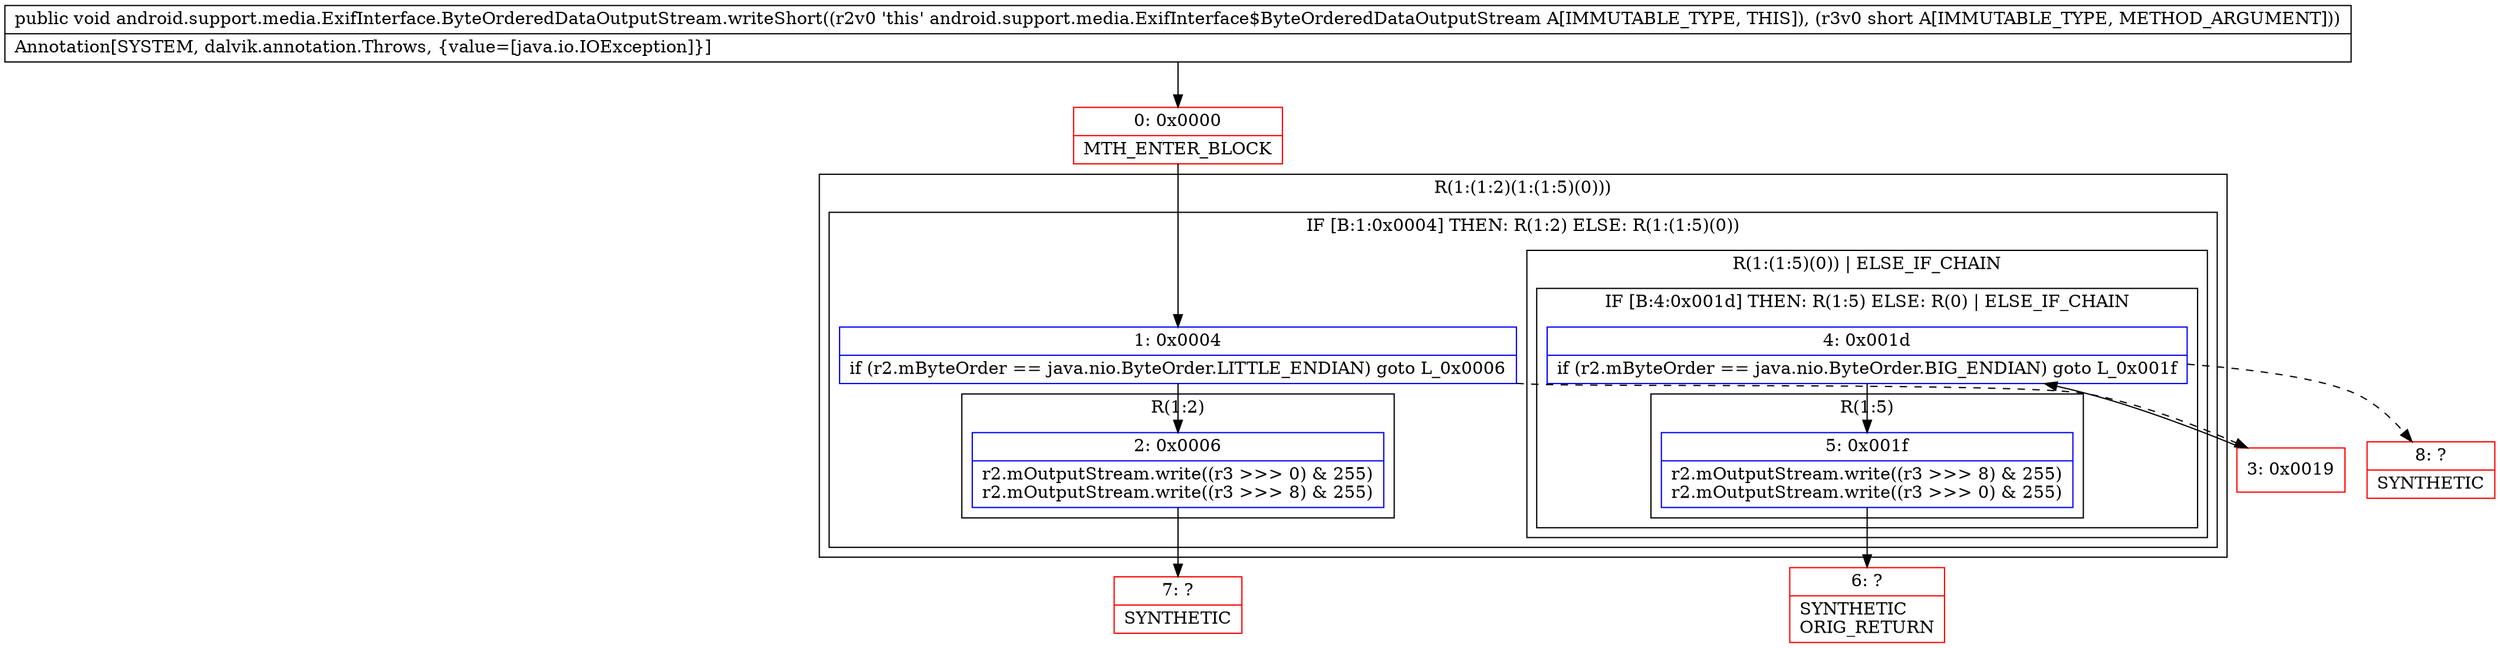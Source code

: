 digraph "CFG forandroid.support.media.ExifInterface.ByteOrderedDataOutputStream.writeShort(S)V" {
subgraph cluster_Region_810051221 {
label = "R(1:(1:2)(1:(1:5)(0)))";
node [shape=record,color=blue];
subgraph cluster_IfRegion_1380299346 {
label = "IF [B:1:0x0004] THEN: R(1:2) ELSE: R(1:(1:5)(0))";
node [shape=record,color=blue];
Node_1 [shape=record,label="{1\:\ 0x0004|if (r2.mByteOrder == java.nio.ByteOrder.LITTLE_ENDIAN) goto L_0x0006\l}"];
subgraph cluster_Region_330211252 {
label = "R(1:2)";
node [shape=record,color=blue];
Node_2 [shape=record,label="{2\:\ 0x0006|r2.mOutputStream.write((r3 \>\>\> 0) & 255)\lr2.mOutputStream.write((r3 \>\>\> 8) & 255)\l}"];
}
subgraph cluster_Region_1285965511 {
label = "R(1:(1:5)(0)) | ELSE_IF_CHAIN\l";
node [shape=record,color=blue];
subgraph cluster_IfRegion_1068100872 {
label = "IF [B:4:0x001d] THEN: R(1:5) ELSE: R(0) | ELSE_IF_CHAIN\l";
node [shape=record,color=blue];
Node_4 [shape=record,label="{4\:\ 0x001d|if (r2.mByteOrder == java.nio.ByteOrder.BIG_ENDIAN) goto L_0x001f\l}"];
subgraph cluster_Region_1073811341 {
label = "R(1:5)";
node [shape=record,color=blue];
Node_5 [shape=record,label="{5\:\ 0x001f|r2.mOutputStream.write((r3 \>\>\> 8) & 255)\lr2.mOutputStream.write((r3 \>\>\> 0) & 255)\l}"];
}
subgraph cluster_Region_657816326 {
label = "R(0)";
node [shape=record,color=blue];
}
}
}
}
}
Node_0 [shape=record,color=red,label="{0\:\ 0x0000|MTH_ENTER_BLOCK\l}"];
Node_3 [shape=record,color=red,label="{3\:\ 0x0019}"];
Node_6 [shape=record,color=red,label="{6\:\ ?|SYNTHETIC\lORIG_RETURN\l}"];
Node_7 [shape=record,color=red,label="{7\:\ ?|SYNTHETIC\l}"];
Node_8 [shape=record,color=red,label="{8\:\ ?|SYNTHETIC\l}"];
MethodNode[shape=record,label="{public void android.support.media.ExifInterface.ByteOrderedDataOutputStream.writeShort((r2v0 'this' android.support.media.ExifInterface$ByteOrderedDataOutputStream A[IMMUTABLE_TYPE, THIS]), (r3v0 short A[IMMUTABLE_TYPE, METHOD_ARGUMENT]))  | Annotation[SYSTEM, dalvik.annotation.Throws, \{value=[java.io.IOException]\}]\l}"];
MethodNode -> Node_0;
Node_1 -> Node_2;
Node_1 -> Node_3[style=dashed];
Node_2 -> Node_7;
Node_4 -> Node_5;
Node_4 -> Node_8[style=dashed];
Node_5 -> Node_6;
Node_0 -> Node_1;
Node_3 -> Node_4;
}

